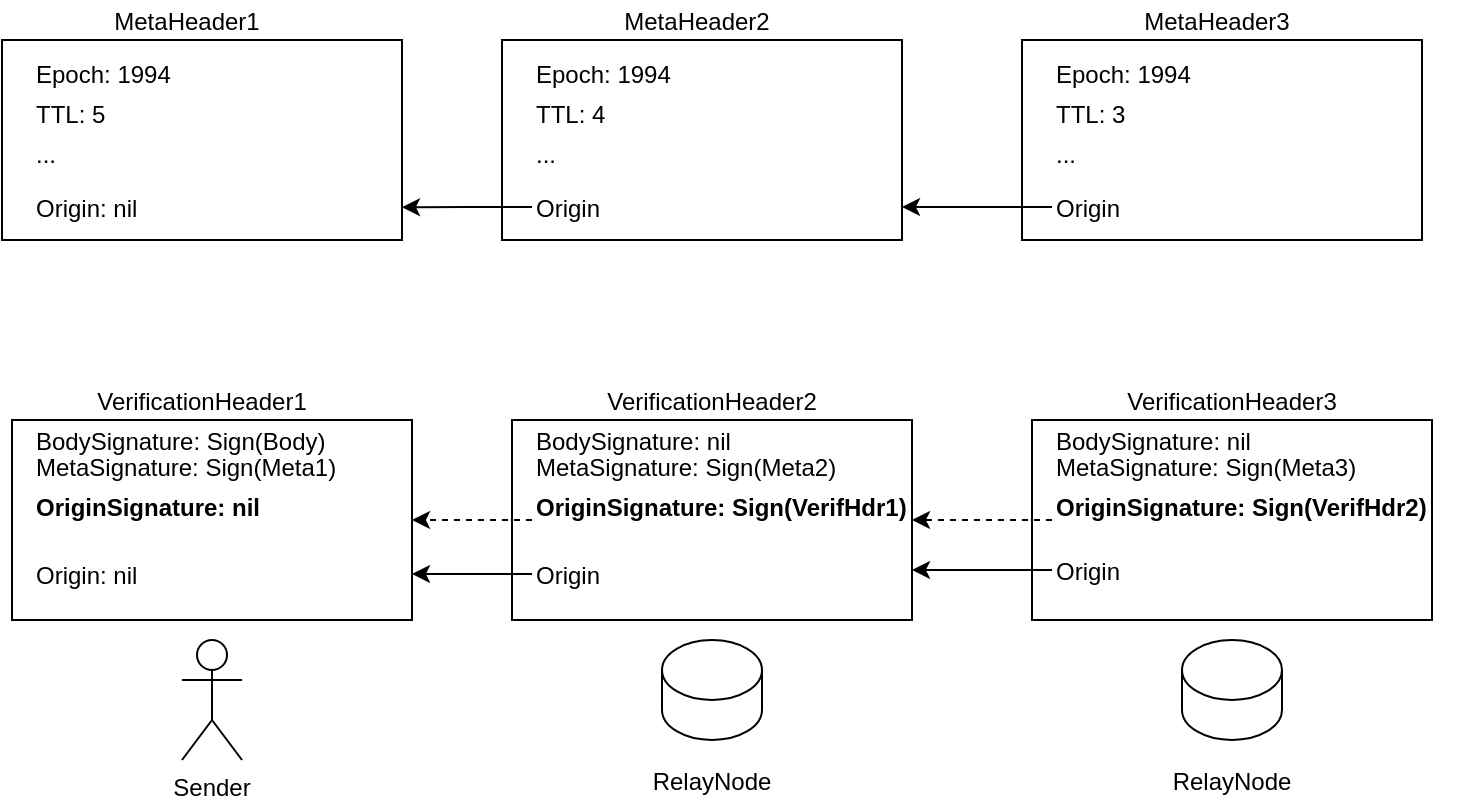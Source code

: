 <mxfile version="13.2.2" type="device"><diagram id="cAjsoB3ecFKWW7PBekE1" name="Page-1"><mxGraphModel dx="1408" dy="829" grid="1" gridSize="10" guides="1" tooltips="1" connect="1" arrows="1" fold="1" page="1" pageScale="1" pageWidth="850" pageHeight="1100" math="0" shadow="0"><root><mxCell id="0"/><mxCell id="1" parent="0"/><mxCell id="4kx0NJZedXiV2FAOzoCU-1" value="" style="rounded=0;" parent="1" vertex="1"><mxGeometry x="75" y="440" width="200" height="100" as="geometry"/></mxCell><mxCell id="4kx0NJZedXiV2FAOzoCU-2" value="Sender" style="shape=umlActor;verticalLabelPosition=bottom;verticalAlign=top;outlineConnect=0;" parent="1" vertex="1"><mxGeometry x="160" y="550" width="30" height="60" as="geometry"/></mxCell><mxCell id="4kx0NJZedXiV2FAOzoCU-3" value="" style="rounded=0;" parent="1" vertex="1"><mxGeometry x="325" y="440" width="200" height="100" as="geometry"/></mxCell><mxCell id="4kx0NJZedXiV2FAOzoCU-4" value="VerificationHeader2" style="text;strokeColor=none;fillColor=none;align=center;verticalAlign=middle;rounded=0;" parent="1" vertex="1"><mxGeometry x="405" y="420" width="40" height="20" as="geometry"/></mxCell><mxCell id="4kx0NJZedXiV2FAOzoCU-5" value="" style="shape=cylinder3;boundedLbl=1;backgroundOutline=1;size=15;" parent="1" vertex="1"><mxGeometry x="400" y="550" width="50" height="50" as="geometry"/></mxCell><mxCell id="4kx0NJZedXiV2FAOzoCU-6" value="RelayNode" style="text;strokeColor=none;fillColor=none;align=center;verticalAlign=middle;rounded=0;" parent="1" vertex="1"><mxGeometry x="405" y="610" width="40" height="20" as="geometry"/></mxCell><mxCell id="4kx0NJZedXiV2FAOzoCU-7" value="BodySignature: nil" style="text;strokeColor=none;fillColor=none;align=left;verticalAlign=middle;rounded=0;fontStyle=0" parent="1" vertex="1"><mxGeometry x="335" y="440" width="110" height="20" as="geometry"/></mxCell><mxCell id="4kx0NJZedXiV2FAOzoCU-8" value="" style="edgeStyle=orthogonalEdgeStyle;rounded=0;orthogonalLoop=1;jettySize=auto;exitX=0;exitY=0.5;exitDx=0;exitDy=0;" parent="1" source="4kx0NJZedXiV2FAOzoCU-9" edge="1"><mxGeometry relative="1" as="geometry"><mxPoint x="275" y="517" as="targetPoint"/></mxGeometry></mxCell><mxCell id="4kx0NJZedXiV2FAOzoCU-9" value="Origin" style="text;strokeColor=none;fillColor=none;align=left;verticalAlign=middle;rounded=0;fontStyle=0" parent="1" vertex="1"><mxGeometry x="335" y="507" width="40" height="20" as="geometry"/></mxCell><mxCell id="4kx0NJZedXiV2FAOzoCU-11" value="MetaSignature: Sign(Meta2)&#10;" style="text;strokeColor=none;fillColor=none;align=left;verticalAlign=middle;rounded=0;fontStyle=0" parent="1" vertex="1"><mxGeometry x="335" y="460" width="175" height="20" as="geometry"/></mxCell><mxCell id="4kx0NJZedXiV2FAOzoCU-52" value="" style="edgeStyle=orthogonalEdgeStyle;rounded=0;orthogonalLoop=1;jettySize=auto;exitX=0;exitY=0.5;exitDx=0;exitDy=0;entryX=1;entryY=0.5;entryDx=0;entryDy=0;dashed=1;" parent="1" source="4kx0NJZedXiV2FAOzoCU-12" target="4kx0NJZedXiV2FAOzoCU-1" edge="1"><mxGeometry relative="1" as="geometry"/></mxCell><mxCell id="4kx0NJZedXiV2FAOzoCU-12" value="OriginSignature: Sign(VerifHdr1)&#10;" style="text;strokeColor=none;fillColor=none;align=left;verticalAlign=middle;rounded=0;fontStyle=1" parent="1" vertex="1"><mxGeometry x="335" y="480" width="195" height="20" as="geometry"/></mxCell><mxCell id="4kx0NJZedXiV2FAOzoCU-13" value="BodySignature: Sign(Body)" style="text;strokeColor=none;fillColor=none;align=left;verticalAlign=middle;rounded=0;fontStyle=0" parent="1" vertex="1"><mxGeometry x="85" y="440" width="210" height="20" as="geometry"/></mxCell><mxCell id="4kx0NJZedXiV2FAOzoCU-14" value="Origin: nil" style="text;strokeColor=none;fillColor=none;align=left;verticalAlign=middle;rounded=0;fontStyle=0" parent="1" vertex="1"><mxGeometry x="85" y="507" width="60" height="20" as="geometry"/></mxCell><mxCell id="4kx0NJZedXiV2FAOzoCU-16" value="MetaSignature: Sign(Meta1)&#10;" style="text;strokeColor=none;fillColor=none;align=left;verticalAlign=middle;rounded=0;fontStyle=0" parent="1" vertex="1"><mxGeometry x="85" y="460" width="165" height="20" as="geometry"/></mxCell><mxCell id="4kx0NJZedXiV2FAOzoCU-17" value="OriginSignature: nil&#10;" style="text;strokeColor=none;fillColor=none;align=left;verticalAlign=middle;rounded=0;fontStyle=1" parent="1" vertex="1"><mxGeometry x="85" y="480" width="175" height="20" as="geometry"/></mxCell><mxCell id="4kx0NJZedXiV2FAOzoCU-18" value="" style="rounded=0;" parent="1" vertex="1"><mxGeometry x="585" y="440" width="200" height="100" as="geometry"/></mxCell><mxCell id="4kx0NJZedXiV2FAOzoCU-19" value="VerificationHeader3" style="text;strokeColor=none;fillColor=none;align=center;verticalAlign=middle;rounded=0;" parent="1" vertex="1"><mxGeometry x="665" y="420" width="40" height="20" as="geometry"/></mxCell><mxCell id="4kx0NJZedXiV2FAOzoCU-20" value="" style="shape=cylinder3;boundedLbl=1;backgroundOutline=1;size=15;" parent="1" vertex="1"><mxGeometry x="660" y="550" width="50" height="50" as="geometry"/></mxCell><mxCell id="4kx0NJZedXiV2FAOzoCU-21" value="BodySignature: nil" style="text;strokeColor=none;fillColor=none;align=left;verticalAlign=middle;rounded=0;fontStyle=0" parent="1" vertex="1"><mxGeometry x="595" y="440" width="110" height="20" as="geometry"/></mxCell><mxCell id="4kx0NJZedXiV2FAOzoCU-22" value="" style="edgeStyle=orthogonalEdgeStyle;rounded=0;orthogonalLoop=1;jettySize=auto;exitX=0;exitY=0.5;exitDx=0;exitDy=0;entryX=1;entryY=0.75;entryDx=0;entryDy=0;" parent="1" source="4kx0NJZedXiV2FAOzoCU-23" target="4kx0NJZedXiV2FAOzoCU-3" edge="1"><mxGeometry relative="1" as="geometry"/></mxCell><mxCell id="4kx0NJZedXiV2FAOzoCU-23" value="Origin" style="text;strokeColor=none;fillColor=none;align=left;verticalAlign=middle;rounded=0;fontStyle=0" parent="1" vertex="1"><mxGeometry x="595" y="505" width="40" height="20" as="geometry"/></mxCell><mxCell id="4kx0NJZedXiV2FAOzoCU-25" value="MetaSignature: Sign(Meta3)&#10;" style="text;strokeColor=none;fillColor=none;align=left;verticalAlign=middle;rounded=0;fontStyle=0" parent="1" vertex="1"><mxGeometry x="595" y="460" width="165" height="20" as="geometry"/></mxCell><mxCell id="4kx0NJZedXiV2FAOzoCU-51" value="" style="edgeStyle=orthogonalEdgeStyle;rounded=0;orthogonalLoop=1;jettySize=auto;entryX=1;entryY=0.5;entryDx=0;entryDy=0;dashed=1;exitX=0;exitY=0.5;exitDx=0;exitDy=0;" parent="1" source="4kx0NJZedXiV2FAOzoCU-26" target="4kx0NJZedXiV2FAOzoCU-3" edge="1"><mxGeometry relative="1" as="geometry"><mxPoint x="580" y="490" as="sourcePoint"/></mxGeometry></mxCell><mxCell id="4kx0NJZedXiV2FAOzoCU-26" value="OriginSignature: Sign(VerifHdr2)&#10;" style="text;strokeColor=none;fillColor=none;align=left;verticalAlign=middle;rounded=0;fontStyle=1" parent="1" vertex="1"><mxGeometry x="595" y="480" width="195" height="20" as="geometry"/></mxCell><mxCell id="4kx0NJZedXiV2FAOzoCU-27" value="RelayNode" style="text;strokeColor=none;fillColor=none;align=center;verticalAlign=middle;rounded=0;" parent="1" vertex="1"><mxGeometry x="665" y="610" width="40" height="20" as="geometry"/></mxCell><mxCell id="4kx0NJZedXiV2FAOzoCU-28" value="VerificationHeader1" style="text;strokeColor=none;fillColor=none;align=center;verticalAlign=middle;rounded=0;" parent="1" vertex="1"><mxGeometry x="150" y="420" width="40" height="20" as="geometry"/></mxCell><mxCell id="4kx0NJZedXiV2FAOzoCU-29" value="" style="rounded=0;" parent="1" vertex="1"><mxGeometry x="70" y="250" width="200" height="100" as="geometry"/></mxCell><mxCell id="4kx0NJZedXiV2FAOzoCU-30" value="" style="rounded=0;" parent="1" vertex="1"><mxGeometry x="320" y="250" width="200" height="100" as="geometry"/></mxCell><mxCell id="4kx0NJZedXiV2FAOzoCU-31" value="" style="rounded=0;" parent="1" vertex="1"><mxGeometry x="580" y="250" width="200" height="100" as="geometry"/></mxCell><mxCell id="4kx0NJZedXiV2FAOzoCU-32" value="MetaHeader2" style="text;strokeColor=none;fillColor=none;align=center;verticalAlign=middle;rounded=0;" parent="1" vertex="1"><mxGeometry x="397.5" y="230" width="40" height="20" as="geometry"/></mxCell><mxCell id="4kx0NJZedXiV2FAOzoCU-33" value="MetaHeader3" style="text;strokeColor=none;fillColor=none;align=center;verticalAlign=middle;rounded=0;" parent="1" vertex="1"><mxGeometry x="657.5" y="230" width="40" height="20" as="geometry"/></mxCell><mxCell id="4kx0NJZedXiV2FAOzoCU-34" value="MetaHeader1" style="text;strokeColor=none;fillColor=none;align=center;verticalAlign=middle;rounded=0;" parent="1" vertex="1"><mxGeometry x="142.5" y="230" width="40" height="20" as="geometry"/></mxCell><mxCell id="4kx0NJZedXiV2FAOzoCU-35" value="Epoch: 1994" style="text;strokeColor=none;fillColor=none;align=left;verticalAlign=middle;rounded=0;fontStyle=0" parent="1" vertex="1"><mxGeometry x="85" y="256.5" width="210" height="20" as="geometry"/></mxCell><mxCell id="4kx0NJZedXiV2FAOzoCU-36" value="Origin: nil" style="text;strokeColor=none;fillColor=none;align=left;verticalAlign=middle;rounded=0;fontStyle=0" parent="1" vertex="1"><mxGeometry x="85" y="323.5" width="60" height="20" as="geometry"/></mxCell><mxCell id="4kx0NJZedXiV2FAOzoCU-37" value="TTL: 5" style="text;strokeColor=none;fillColor=none;align=left;verticalAlign=middle;rounded=0;fontStyle=0" parent="1" vertex="1"><mxGeometry x="85" y="276.5" width="40" height="20" as="geometry"/></mxCell><mxCell id="4kx0NJZedXiV2FAOzoCU-38" value="..." style="text;strokeColor=none;fillColor=none;align=left;verticalAlign=middle;rounded=0;" parent="1" vertex="1"><mxGeometry x="85" y="296.5" width="40" height="20" as="geometry"/></mxCell><mxCell id="4kx0NJZedXiV2FAOzoCU-39" value="Epoch: 1994" style="text;strokeColor=none;fillColor=none;align=left;verticalAlign=middle;rounded=0;fontStyle=0" parent="1" vertex="1"><mxGeometry x="335" y="256.5" width="210" height="20" as="geometry"/></mxCell><mxCell id="4kx0NJZedXiV2FAOzoCU-40" value="" style="edgeStyle=orthogonalEdgeStyle;rounded=0;orthogonalLoop=1;jettySize=auto;exitX=0;exitY=0.5;exitDx=0;exitDy=0;entryX=1;entryY=0.836;entryDx=0;entryDy=0;entryPerimeter=0;" parent="1" source="4kx0NJZedXiV2FAOzoCU-41" target="4kx0NJZedXiV2FAOzoCU-29" edge="1"><mxGeometry relative="1" as="geometry"/></mxCell><mxCell id="4kx0NJZedXiV2FAOzoCU-41" value="Origin" style="text;strokeColor=none;fillColor=none;align=left;verticalAlign=middle;rounded=0;fontStyle=0" parent="1" vertex="1"><mxGeometry x="335" y="323.5" width="60" height="20" as="geometry"/></mxCell><mxCell id="4kx0NJZedXiV2FAOzoCU-42" value="TTL: 4" style="text;strokeColor=none;fillColor=none;align=left;verticalAlign=middle;rounded=0;fontStyle=0" parent="1" vertex="1"><mxGeometry x="335" y="276.5" width="40" height="20" as="geometry"/></mxCell><mxCell id="4kx0NJZedXiV2FAOzoCU-43" value="..." style="text;strokeColor=none;fillColor=none;align=left;verticalAlign=middle;rounded=0;" parent="1" vertex="1"><mxGeometry x="335" y="296.5" width="40" height="20" as="geometry"/></mxCell><mxCell id="4kx0NJZedXiV2FAOzoCU-44" value="Epoch: 1994" style="text;strokeColor=none;fillColor=none;align=left;verticalAlign=middle;rounded=0;fontStyle=0" parent="1" vertex="1"><mxGeometry x="595" y="256.5" width="210" height="20" as="geometry"/></mxCell><mxCell id="4kx0NJZedXiV2FAOzoCU-45" value="" style="edgeStyle=orthogonalEdgeStyle;rounded=0;orthogonalLoop=1;jettySize=auto;entryX=1;entryY=0.835;entryDx=0;entryDy=0;entryPerimeter=0;fontStyle=0" parent="1" source="4kx0NJZedXiV2FAOzoCU-46" target="4kx0NJZedXiV2FAOzoCU-30" edge="1"><mxGeometry relative="1" as="geometry"/></mxCell><mxCell id="4kx0NJZedXiV2FAOzoCU-46" value="Origin" style="text;strokeColor=none;fillColor=none;align=left;verticalAlign=middle;rounded=0;fontStyle=0" parent="1" vertex="1"><mxGeometry x="595" y="323.5" width="60" height="20" as="geometry"/></mxCell><mxCell id="4kx0NJZedXiV2FAOzoCU-47" value="TTL: 3" style="text;strokeColor=none;fillColor=none;align=left;verticalAlign=middle;rounded=0;fontStyle=0" parent="1" vertex="1"><mxGeometry x="595" y="276.5" width="40" height="20" as="geometry"/></mxCell><mxCell id="4kx0NJZedXiV2FAOzoCU-48" value="..." style="text;strokeColor=none;fillColor=none;align=left;verticalAlign=middle;rounded=0;" parent="1" vertex="1"><mxGeometry x="595" y="296.5" width="40" height="20" as="geometry"/></mxCell></root></mxGraphModel></diagram></mxfile>